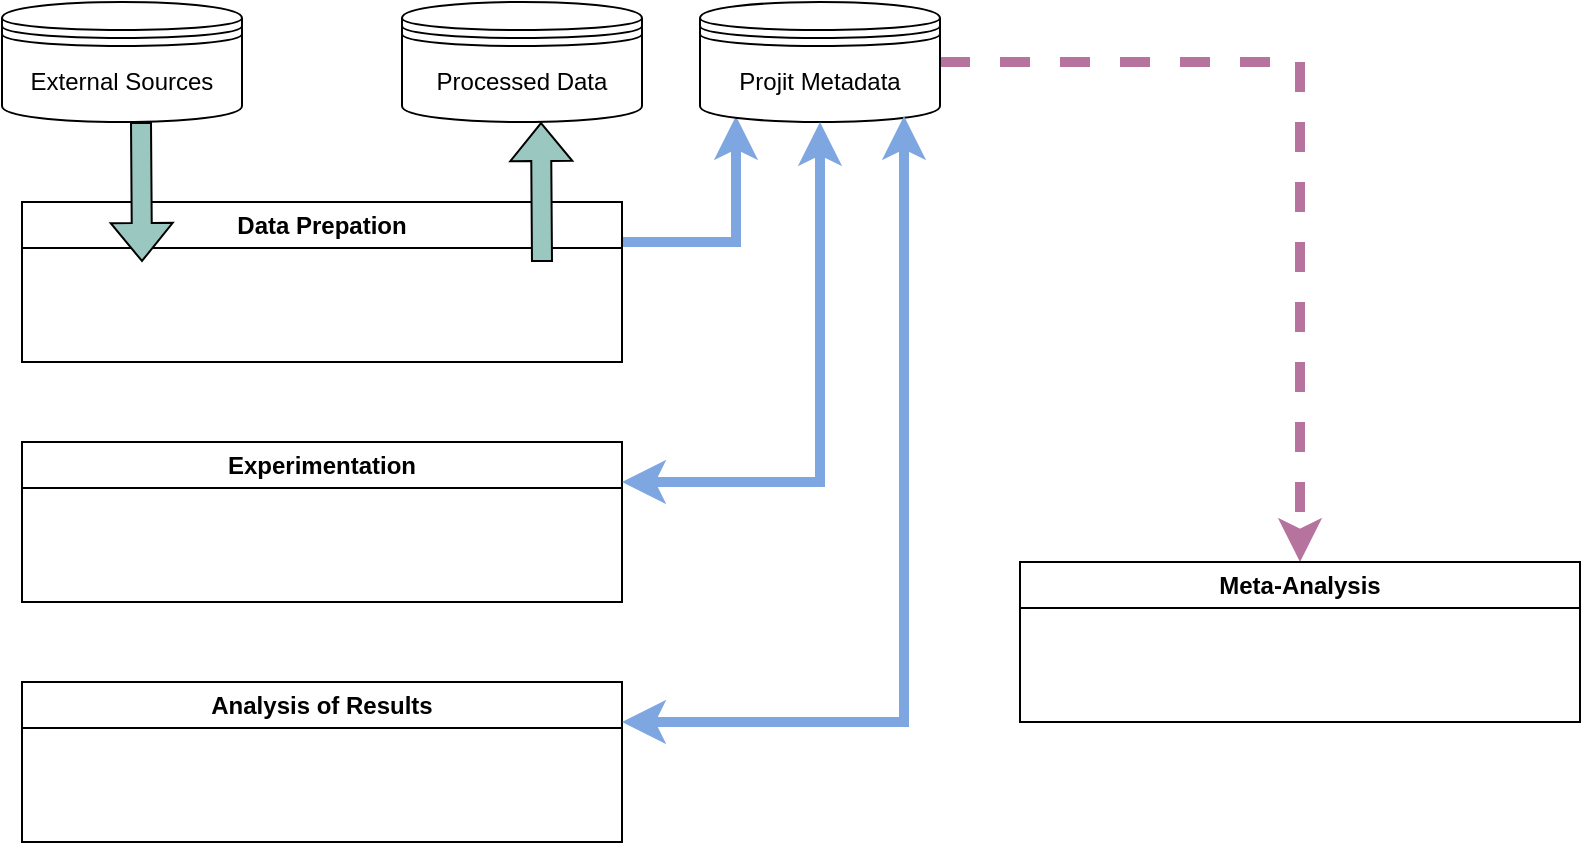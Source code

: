 <mxfile version="21.5.0" type="device">
  <diagram name="Page-1" id="1oxovvhrkwaGEaMZ6Zkm">
    <mxGraphModel dx="891" dy="623" grid="1" gridSize="10" guides="1" tooltips="1" connect="1" arrows="1" fold="1" page="1" pageScale="1" pageWidth="827" pageHeight="1169" math="0" shadow="0">
      <root>
        <mxCell id="0" />
        <mxCell id="1" parent="0" />
        <mxCell id="XCQ5zsaXB3w69v--F8P7-1" value="External Sources" style="shape=datastore;whiteSpace=wrap;html=1;" vertex="1" parent="1">
          <mxGeometry x="11" y="20" width="120" height="60" as="geometry" />
        </mxCell>
        <mxCell id="XCQ5zsaXB3w69v--F8P7-6" style="edgeStyle=orthogonalEdgeStyle;rounded=0;orthogonalLoop=1;jettySize=auto;html=1;entryX=0.15;entryY=0.95;entryDx=0;entryDy=0;entryPerimeter=0;strokeColor=#7EA6E0;strokeWidth=5;exitX=1;exitY=0.25;exitDx=0;exitDy=0;" edge="1" parent="1" source="XCQ5zsaXB3w69v--F8P7-2" target="XCQ5zsaXB3w69v--F8P7-4">
          <mxGeometry relative="1" as="geometry">
            <mxPoint x="331" y="133" as="sourcePoint" />
            <mxPoint x="429" y="50" as="targetPoint" />
          </mxGeometry>
        </mxCell>
        <mxCell id="XCQ5zsaXB3w69v--F8P7-2" value="Data Prepation" style="swimlane;whiteSpace=wrap;html=1;" vertex="1" parent="1">
          <mxGeometry x="21" y="120" width="300" height="80" as="geometry" />
        </mxCell>
        <mxCell id="XCQ5zsaXB3w69v--F8P7-10" value="" style="shape=flexArrow;endArrow=classic;html=1;rounded=0;fillColor=#9AC7BF;fillStyle=solid;" edge="1" parent="XCQ5zsaXB3w69v--F8P7-2">
          <mxGeometry width="50" height="50" relative="1" as="geometry">
            <mxPoint x="59.5" y="-40" as="sourcePoint" />
            <mxPoint x="60" y="30" as="targetPoint" />
          </mxGeometry>
        </mxCell>
        <mxCell id="XCQ5zsaXB3w69v--F8P7-11" value="" style="shape=flexArrow;endArrow=classic;html=1;rounded=0;fillColor=#9AC7BF;fillStyle=solid;" edge="1" parent="XCQ5zsaXB3w69v--F8P7-2">
          <mxGeometry width="50" height="50" relative="1" as="geometry">
            <mxPoint x="260" y="30" as="sourcePoint" />
            <mxPoint x="259.5" y="-40" as="targetPoint" />
          </mxGeometry>
        </mxCell>
        <mxCell id="XCQ5zsaXB3w69v--F8P7-15" style="edgeStyle=orthogonalEdgeStyle;rounded=0;orthogonalLoop=1;jettySize=auto;html=1;exitX=1;exitY=0.5;exitDx=0;exitDy=0;entryX=0.5;entryY=0;entryDx=0;entryDy=0;strokeColor=#B5739D;strokeWidth=5;dashed=1;" edge="1" parent="1" source="XCQ5zsaXB3w69v--F8P7-4" target="XCQ5zsaXB3w69v--F8P7-14">
          <mxGeometry relative="1" as="geometry" />
        </mxCell>
        <mxCell id="XCQ5zsaXB3w69v--F8P7-4" value="Projit Metadata" style="shape=datastore;whiteSpace=wrap;html=1;" vertex="1" parent="1">
          <mxGeometry x="360" y="20" width="120" height="60" as="geometry" />
        </mxCell>
        <mxCell id="XCQ5zsaXB3w69v--F8P7-5" value="Processed Data" style="shape=datastore;whiteSpace=wrap;html=1;" vertex="1" parent="1">
          <mxGeometry x="211" y="20" width="120" height="60" as="geometry" />
        </mxCell>
        <mxCell id="XCQ5zsaXB3w69v--F8P7-7" value="Experimentation" style="swimlane;whiteSpace=wrap;html=1;" vertex="1" parent="1">
          <mxGeometry x="21" y="240" width="300" height="80" as="geometry" />
        </mxCell>
        <mxCell id="XCQ5zsaXB3w69v--F8P7-8" value="Analysis of Results" style="swimlane;whiteSpace=wrap;html=1;" vertex="1" parent="1">
          <mxGeometry x="21" y="360" width="300" height="80" as="geometry" />
        </mxCell>
        <mxCell id="XCQ5zsaXB3w69v--F8P7-12" style="edgeStyle=orthogonalEdgeStyle;rounded=0;orthogonalLoop=1;jettySize=auto;html=1;entryX=0.5;entryY=1;entryDx=0;entryDy=0;strokeColor=#7EA6E0;strokeWidth=5;startArrow=classic;startFill=1;exitX=1;exitY=0.25;exitDx=0;exitDy=0;" edge="1" parent="1" source="XCQ5zsaXB3w69v--F8P7-7" target="XCQ5zsaXB3w69v--F8P7-4">
          <mxGeometry relative="1" as="geometry">
            <mxPoint x="331" y="256" as="sourcePoint" />
            <mxPoint x="429" y="200" as="targetPoint" />
          </mxGeometry>
        </mxCell>
        <mxCell id="XCQ5zsaXB3w69v--F8P7-13" style="edgeStyle=orthogonalEdgeStyle;rounded=0;orthogonalLoop=1;jettySize=auto;html=1;entryX=0.85;entryY=0.95;entryDx=0;entryDy=0;strokeColor=#7EA6E0;strokeWidth=5;entryPerimeter=0;startArrow=classic;startFill=0;exitX=1;exitY=0.25;exitDx=0;exitDy=0;" edge="1" parent="1" source="XCQ5zsaXB3w69v--F8P7-8" target="XCQ5zsaXB3w69v--F8P7-4">
          <mxGeometry relative="1" as="geometry">
            <mxPoint x="331" y="376" as="sourcePoint" />
            <mxPoint x="471" y="200" as="targetPoint" />
          </mxGeometry>
        </mxCell>
        <mxCell id="XCQ5zsaXB3w69v--F8P7-14" value="Meta-Analysis" style="swimlane;whiteSpace=wrap;html=1;" vertex="1" parent="1">
          <mxGeometry x="520" y="300" width="280" height="80" as="geometry" />
        </mxCell>
      </root>
    </mxGraphModel>
  </diagram>
</mxfile>
